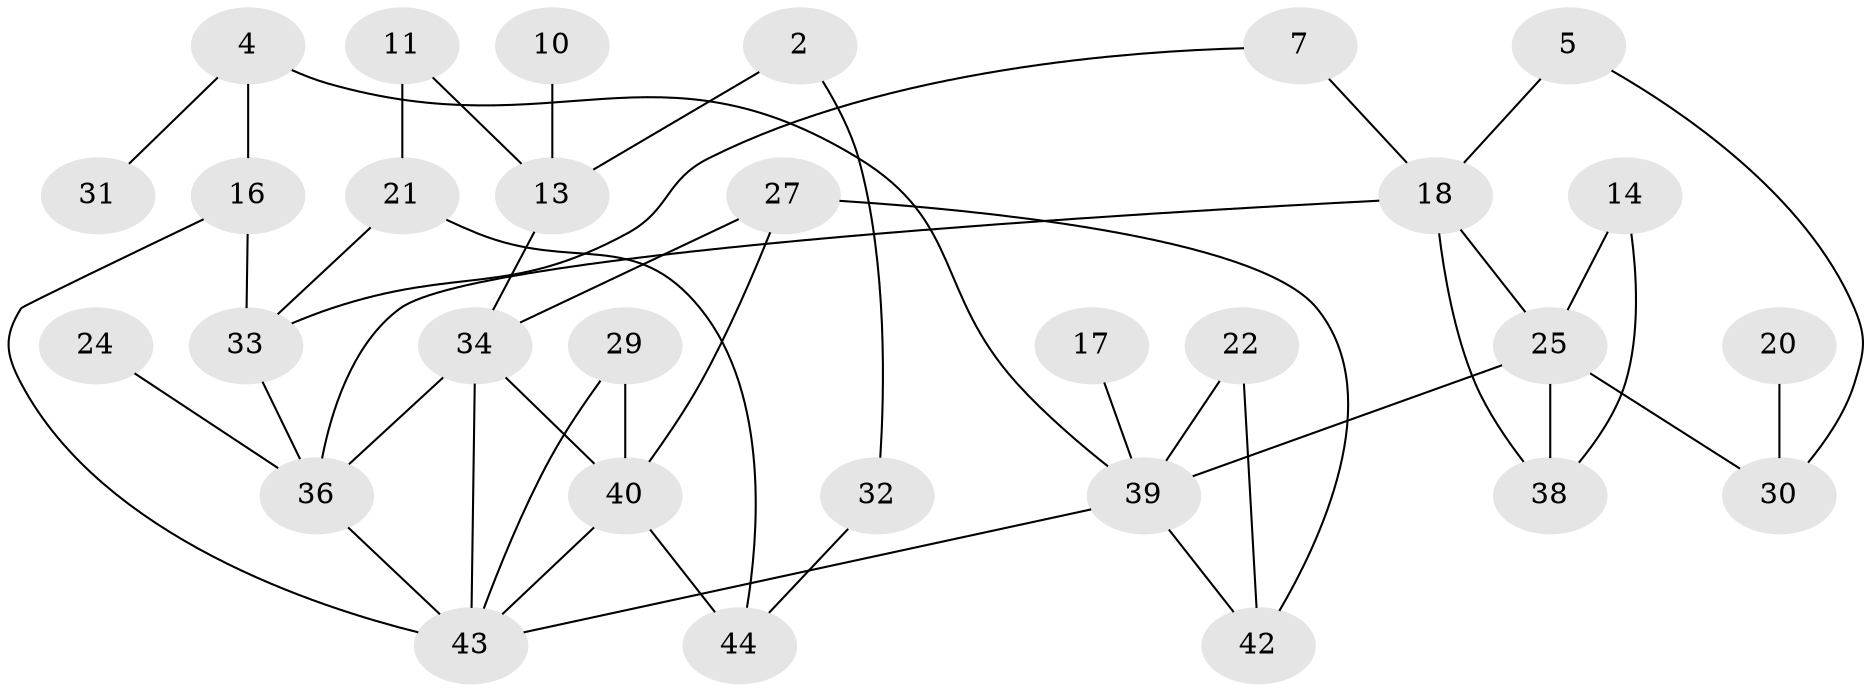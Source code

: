 // original degree distribution, {0: 0.13636363636363635, 2: 0.3522727272727273, 3: 0.17045454545454544, 1: 0.19318181818181818, 5: 0.045454545454545456, 8: 0.011363636363636364, 4: 0.09090909090909091}
// Generated by graph-tools (version 1.1) at 2025/00/03/09/25 03:00:49]
// undirected, 30 vertices, 45 edges
graph export_dot {
graph [start="1"]
  node [color=gray90,style=filled];
  2;
  4;
  5;
  7;
  10;
  11;
  13;
  14;
  16;
  17;
  18;
  20;
  21;
  22;
  24;
  25;
  27;
  29;
  30;
  31;
  32;
  33;
  34;
  36;
  38;
  39;
  40;
  42;
  43;
  44;
  2 -- 13 [weight=1.0];
  2 -- 32 [weight=1.0];
  4 -- 16 [weight=1.0];
  4 -- 31 [weight=1.0];
  4 -- 39 [weight=2.0];
  5 -- 18 [weight=1.0];
  5 -- 30 [weight=1.0];
  7 -- 18 [weight=1.0];
  7 -- 33 [weight=1.0];
  10 -- 13 [weight=1.0];
  11 -- 13 [weight=1.0];
  11 -- 21 [weight=1.0];
  13 -- 34 [weight=1.0];
  14 -- 25 [weight=1.0];
  14 -- 38 [weight=1.0];
  16 -- 33 [weight=1.0];
  16 -- 43 [weight=1.0];
  17 -- 39 [weight=1.0];
  18 -- 25 [weight=1.0];
  18 -- 36 [weight=1.0];
  18 -- 38 [weight=1.0];
  20 -- 30 [weight=1.0];
  21 -- 33 [weight=1.0];
  21 -- 44 [weight=1.0];
  22 -- 39 [weight=1.0];
  22 -- 42 [weight=1.0];
  24 -- 36 [weight=1.0];
  25 -- 30 [weight=1.0];
  25 -- 38 [weight=1.0];
  25 -- 39 [weight=3.0];
  27 -- 34 [weight=1.0];
  27 -- 40 [weight=1.0];
  27 -- 42 [weight=1.0];
  29 -- 40 [weight=1.0];
  29 -- 43 [weight=1.0];
  32 -- 44 [weight=1.0];
  33 -- 36 [weight=1.0];
  34 -- 36 [weight=1.0];
  34 -- 40 [weight=1.0];
  34 -- 43 [weight=1.0];
  36 -- 43 [weight=1.0];
  39 -- 42 [weight=1.0];
  39 -- 43 [weight=1.0];
  40 -- 43 [weight=1.0];
  40 -- 44 [weight=1.0];
}
